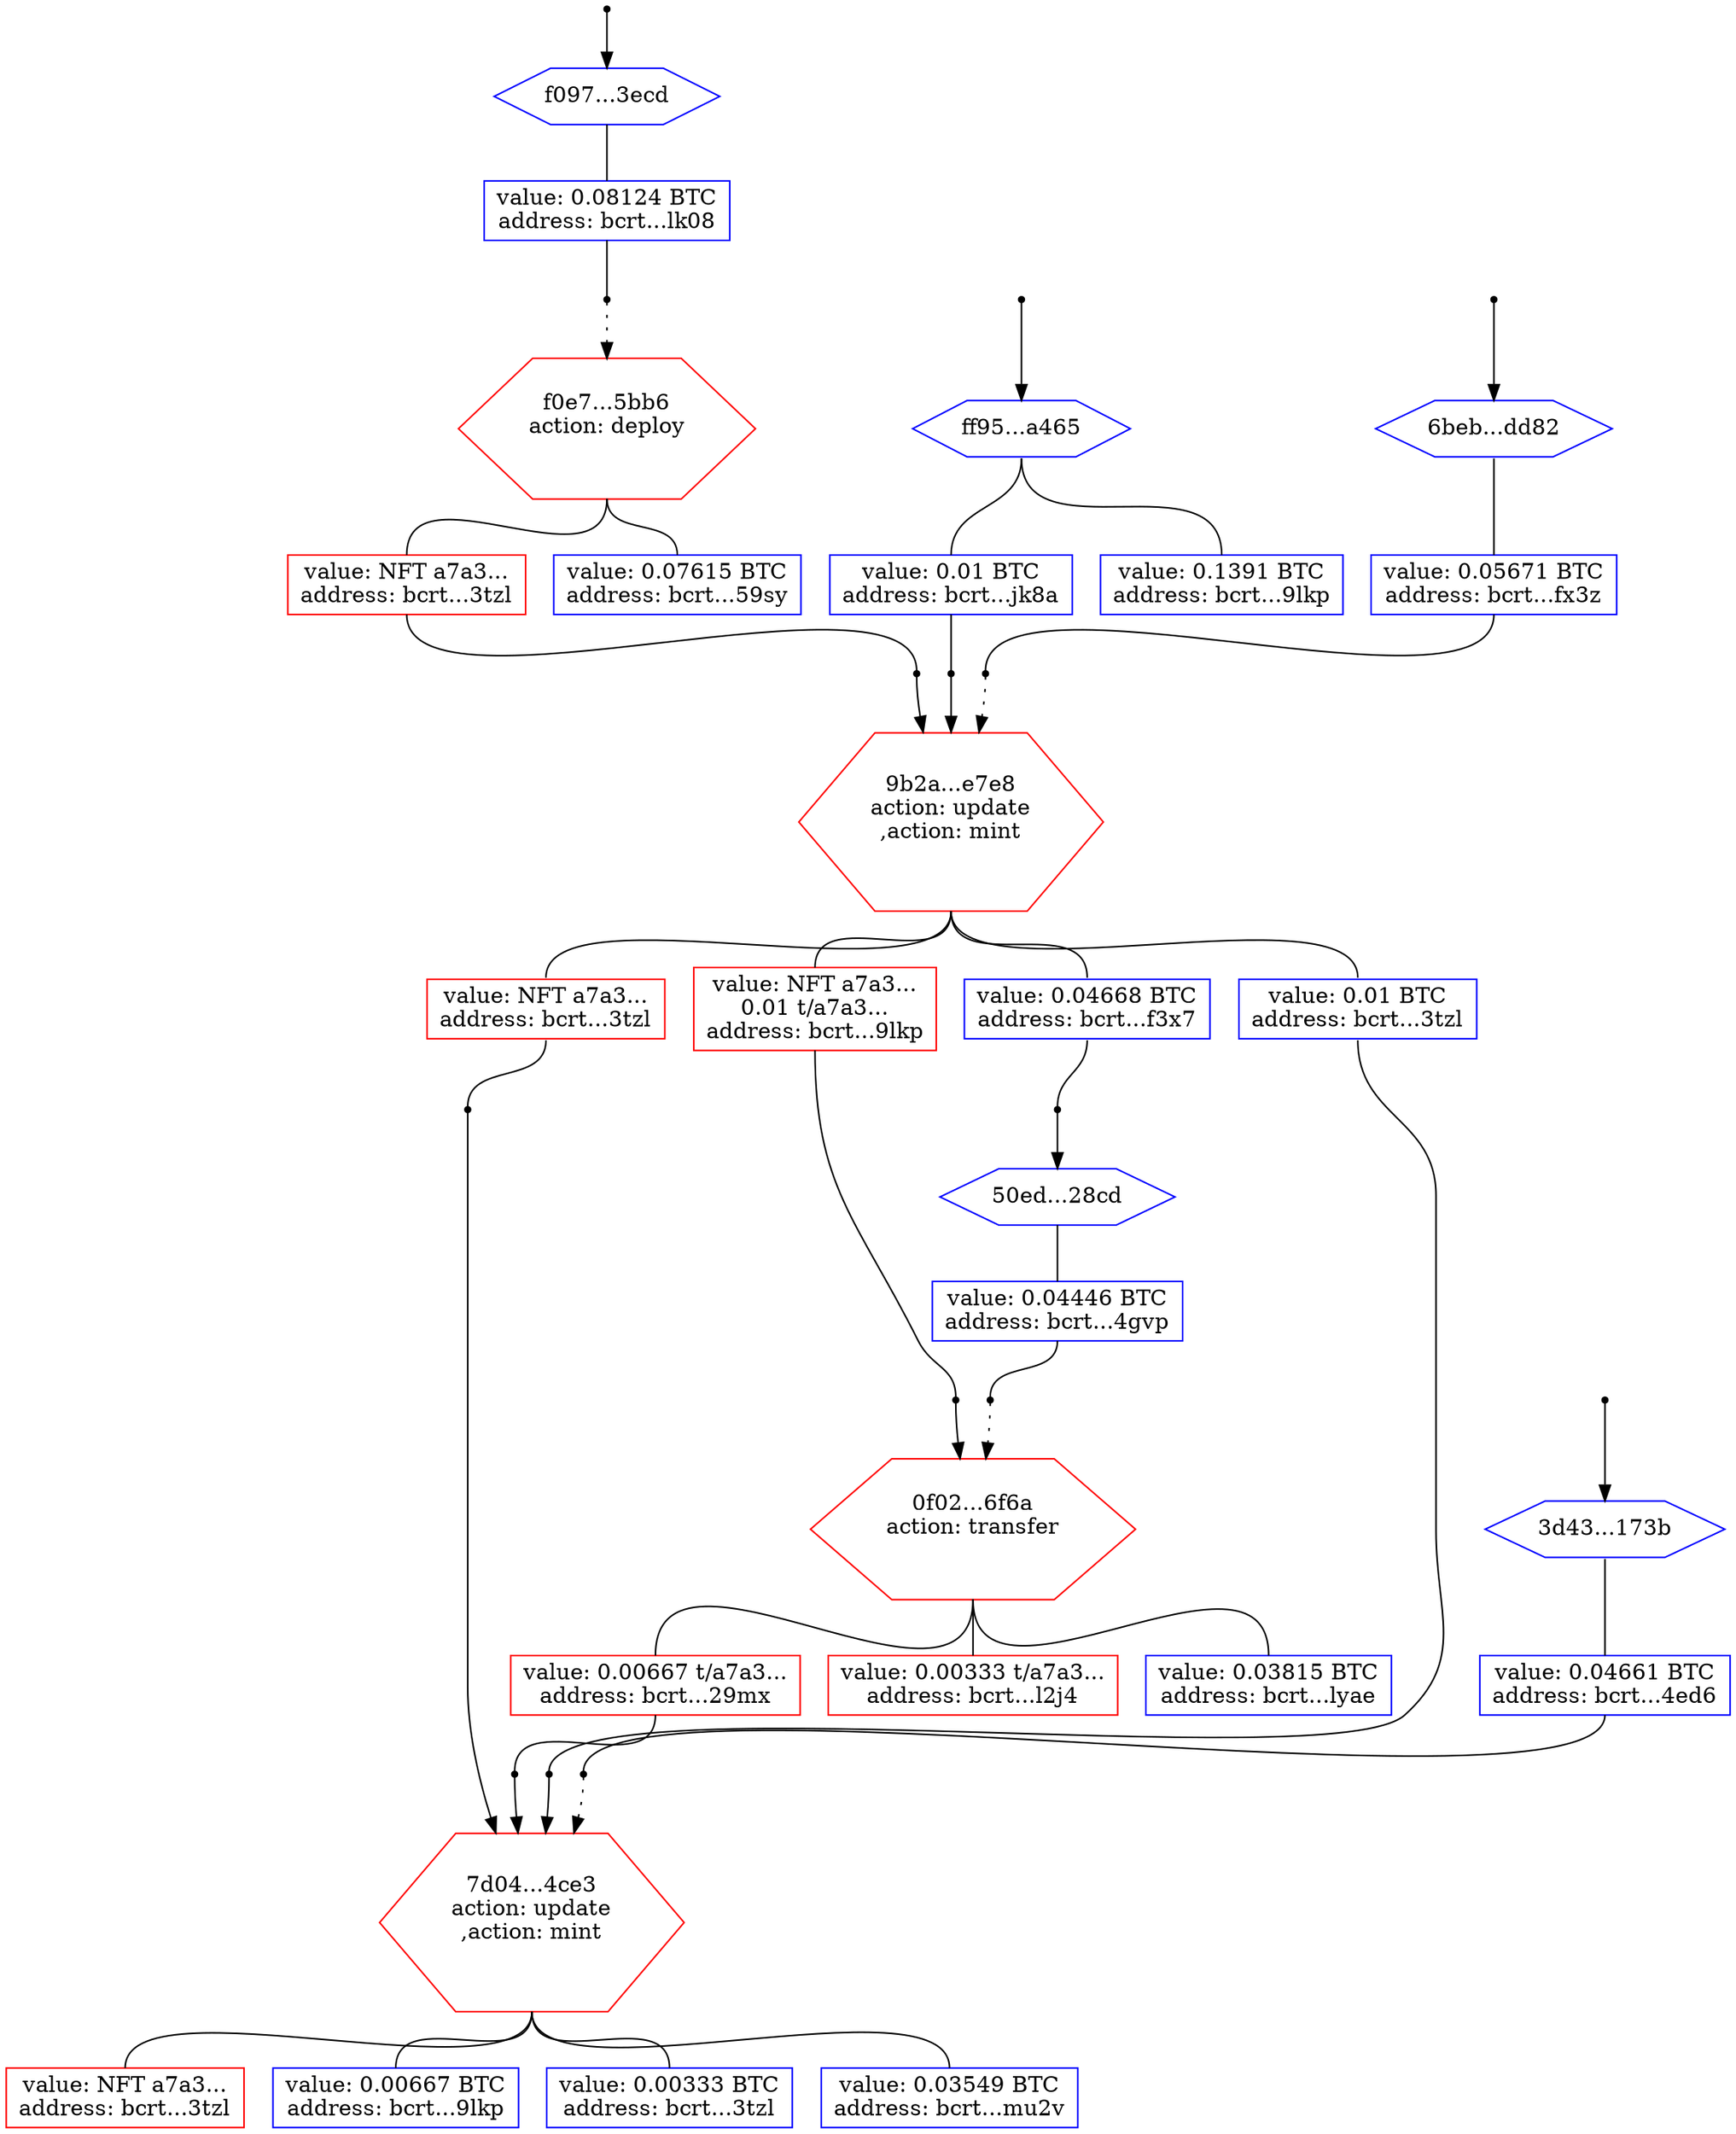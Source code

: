digraph {
"input-7d049c280bed0ad46fa28ea33d72247d0cd2c2e18111ac5d8d49e9ee7edc4ce3:0" [rank="min", shape="point" label=""]
"input-7d049c280bed0ad46fa28ea33d72247d0cd2c2e18111ac5d8d49e9ee7edc4ce3:0" -> "7d049c280bed0ad46fa28ea33d72247d0cd2c2e18111ac5d8d49e9ee7edc4ce3" [style="solid", rank="source", tailport="s", weight=1000000]
"input-7d049c280bed0ad46fa28ea33d72247d0cd2c2e18111ac5d8d49e9ee7edc4ce3:1" [rank="min", shape="point" label=""]
"input-7d049c280bed0ad46fa28ea33d72247d0cd2c2e18111ac5d8d49e9ee7edc4ce3:1" -> "7d049c280bed0ad46fa28ea33d72247d0cd2c2e18111ac5d8d49e9ee7edc4ce3" [style="solid", rank="source", tailport="s", weight=1000000]
"input-7d049c280bed0ad46fa28ea33d72247d0cd2c2e18111ac5d8d49e9ee7edc4ce3:2" [rank="min", shape="point" label=""]
"input-7d049c280bed0ad46fa28ea33d72247d0cd2c2e18111ac5d8d49e9ee7edc4ce3:2" -> "7d049c280bed0ad46fa28ea33d72247d0cd2c2e18111ac5d8d49e9ee7edc4ce3" [style="solid", rank="source", tailport="s", weight=1000000]
"input-7d049c280bed0ad46fa28ea33d72247d0cd2c2e18111ac5d8d49e9ee7edc4ce3:3" [rank="min", shape="point" label=""]
"input-7d049c280bed0ad46fa28ea33d72247d0cd2c2e18111ac5d8d49e9ee7edc4ce3:3" -> "7d049c280bed0ad46fa28ea33d72247d0cd2c2e18111ac5d8d49e9ee7edc4ce3" [style="dotted", rank="source", tailport="s", weight=1000000]
"7d049c280bed0ad46fa28ea33d72247d0cd2c2e18111ac5d8d49e9ee7edc4ce3" [shape="hexagon", color="red", ordering="in", rank="same", label=<7d04...4ce3<br/>action: update<br/>,action: mint<br/><br/>>, tooltip="", target="_blank", URL="https://mempool.space/tx/7d049c280bed0ad46fa28ea33d72247d0cd2c2e18111ac5d8d49e9ee7edc4ce3"]
"output-7d049c280bed0ad46fa28ea33d72247d0cd2c2e18111ac5d8d49e9ee7edc4ce3:0" [shape="box", color="red", rank="sink", label=<value: NFT a7a3...<br/>address: bcrt...3tzl>, tooltip="",  weight=1]
"7d049c280bed0ad46fa28ea33d72247d0cd2c2e18111ac5d8d49e9ee7edc4ce3" -> "output-7d049c280bed0ad46fa28ea33d72247d0cd2c2e18111ac5d8d49e9ee7edc4ce3:0" [style=solid, tailport="s", headport="n", weight=1000000, arrowhead="none"]
"output-7d049c280bed0ad46fa28ea33d72247d0cd2c2e18111ac5d8d49e9ee7edc4ce3:1" [shape="box", color="blue", rank="sink", label=<value: 0.00667 BTC<br/>address: bcrt...9lkp>, tooltip="",  weight=1]
"7d049c280bed0ad46fa28ea33d72247d0cd2c2e18111ac5d8d49e9ee7edc4ce3" -> "output-7d049c280bed0ad46fa28ea33d72247d0cd2c2e18111ac5d8d49e9ee7edc4ce3:1" [style=solid, tailport="s", headport="n", weight=1000000, arrowhead="none"]
"output-7d049c280bed0ad46fa28ea33d72247d0cd2c2e18111ac5d8d49e9ee7edc4ce3:2" [shape="box", color="blue", rank="sink", label=<value: 0.00333 BTC<br/>address: bcrt...3tzl>, tooltip="",  weight=1]
"7d049c280bed0ad46fa28ea33d72247d0cd2c2e18111ac5d8d49e9ee7edc4ce3" -> "output-7d049c280bed0ad46fa28ea33d72247d0cd2c2e18111ac5d8d49e9ee7edc4ce3:2" [style=solid, tailport="s", headport="n", weight=1000000, arrowhead="none"]
"output-7d049c280bed0ad46fa28ea33d72247d0cd2c2e18111ac5d8d49e9ee7edc4ce3:3" [shape="box", color="blue", rank="sink", label=<value: 0.03549 BTC<br/>address: bcrt...mu2v>, tooltip="",  weight=1]
"7d049c280bed0ad46fa28ea33d72247d0cd2c2e18111ac5d8d49e9ee7edc4ce3" -> "output-7d049c280bed0ad46fa28ea33d72247d0cd2c2e18111ac5d8d49e9ee7edc4ce3:3" [style=solid, tailport="s", headport="n", weight=1000000, arrowhead="none"]
"input-9b2a3e684523cddf10d6dc73def5084114788a8519dfe673d3569a25d6c7e7e8:0" [rank="min", shape="point" label=""]
"input-9b2a3e684523cddf10d6dc73def5084114788a8519dfe673d3569a25d6c7e7e8:0" -> "9b2a3e684523cddf10d6dc73def5084114788a8519dfe673d3569a25d6c7e7e8" [style="solid", rank="source", tailport="s", weight=1000000]
"input-9b2a3e684523cddf10d6dc73def5084114788a8519dfe673d3569a25d6c7e7e8:1" [rank="min", shape="point" label=""]
"input-9b2a3e684523cddf10d6dc73def5084114788a8519dfe673d3569a25d6c7e7e8:1" -> "9b2a3e684523cddf10d6dc73def5084114788a8519dfe673d3569a25d6c7e7e8" [style="solid", rank="source", tailport="s", weight=1000000]
"input-9b2a3e684523cddf10d6dc73def5084114788a8519dfe673d3569a25d6c7e7e8:2" [rank="min", shape="point" label=""]
"input-9b2a3e684523cddf10d6dc73def5084114788a8519dfe673d3569a25d6c7e7e8:2" -> "9b2a3e684523cddf10d6dc73def5084114788a8519dfe673d3569a25d6c7e7e8" [style="dotted", rank="source", tailport="s", weight=1000000]
"9b2a3e684523cddf10d6dc73def5084114788a8519dfe673d3569a25d6c7e7e8" [shape="hexagon", color="red", ordering="in", rank="same", label=<9b2a...e7e8<br/>action: update<br/>,action: mint<br/><br/>>, tooltip="", target="_blank", URL="https://mempool.space/tx/9b2a3e684523cddf10d6dc73def5084114788a8519dfe673d3569a25d6c7e7e8"]
"output-9b2a3e684523cddf10d6dc73def5084114788a8519dfe673d3569a25d6c7e7e8:0" [shape="box", color="red", rank="sink", label=<value: NFT a7a3...<br/>address: bcrt...3tzl>, tooltip="",  weight=1]
"9b2a3e684523cddf10d6dc73def5084114788a8519dfe673d3569a25d6c7e7e8" -> "output-9b2a3e684523cddf10d6dc73def5084114788a8519dfe673d3569a25d6c7e7e8:0" [style=solid, tailport="s", headport="n", weight=1000000, arrowhead="none"]
"output-9b2a3e684523cddf10d6dc73def5084114788a8519dfe673d3569a25d6c7e7e8:1" [shape="box", color="red", rank="sink", label=<value: NFT a7a3...<br/>0.01 t/a7a3...<br/>address: bcrt...9lkp>, tooltip="",  weight=1]
"9b2a3e684523cddf10d6dc73def5084114788a8519dfe673d3569a25d6c7e7e8" -> "output-9b2a3e684523cddf10d6dc73def5084114788a8519dfe673d3569a25d6c7e7e8:1" [style=solid, tailport="s", headport="n", weight=1000000, arrowhead="none"]
"output-9b2a3e684523cddf10d6dc73def5084114788a8519dfe673d3569a25d6c7e7e8:2" [shape="box", color="blue", rank="sink", label=<value: 0.01 BTC<br/>address: bcrt...3tzl>, tooltip="",  weight=1]
"9b2a3e684523cddf10d6dc73def5084114788a8519dfe673d3569a25d6c7e7e8" -> "output-9b2a3e684523cddf10d6dc73def5084114788a8519dfe673d3569a25d6c7e7e8:2" [style=solid, tailport="s", headport="n", weight=1000000, arrowhead="none"]
"output-9b2a3e684523cddf10d6dc73def5084114788a8519dfe673d3569a25d6c7e7e8:3" [shape="box", color="blue", rank="sink", label=<value: 0.04668 BTC<br/>address: bcrt...f3x7>, tooltip="",  weight=1]
"9b2a3e684523cddf10d6dc73def5084114788a8519dfe673d3569a25d6c7e7e8" -> "output-9b2a3e684523cddf10d6dc73def5084114788a8519dfe673d3569a25d6c7e7e8:3" [style=solid, tailport="s", headport="n", weight=1000000, arrowhead="none"]
"input-f0e7de0638638e7192e8225ddbc9c1fa90d1dcfd7181bc610f654887b2005bb6:0" [rank="min", shape="point" label=""]
"input-f0e7de0638638e7192e8225ddbc9c1fa90d1dcfd7181bc610f654887b2005bb6:0" -> "f0e7de0638638e7192e8225ddbc9c1fa90d1dcfd7181bc610f654887b2005bb6" [style="dotted", rank="source", tailport="s", weight=1000000]
"f0e7de0638638e7192e8225ddbc9c1fa90d1dcfd7181bc610f654887b2005bb6" [shape="hexagon", color="red", ordering="in", rank="same", label=<f0e7...5bb6<br/>action: deploy<br/><br/>>, tooltip="", target="_blank", URL="https://mempool.space/tx/f0e7de0638638e7192e8225ddbc9c1fa90d1dcfd7181bc610f654887b2005bb6"]
"output-f0e7de0638638e7192e8225ddbc9c1fa90d1dcfd7181bc610f654887b2005bb6:0" [shape="box", color="red", rank="sink", label=<value: NFT a7a3...<br/>address: bcrt...3tzl>, tooltip="",  weight=1]
"f0e7de0638638e7192e8225ddbc9c1fa90d1dcfd7181bc610f654887b2005bb6" -> "output-f0e7de0638638e7192e8225ddbc9c1fa90d1dcfd7181bc610f654887b2005bb6:0" [style=solid, tailport="s", headport="n", weight=1000000, arrowhead="none"]
"output-f0e7de0638638e7192e8225ddbc9c1fa90d1dcfd7181bc610f654887b2005bb6:1" [shape="box", color="blue", rank="sink", label=<value: 0.07615 BTC<br/>address: bcrt...59sy>, tooltip="",  weight=1]
"f0e7de0638638e7192e8225ddbc9c1fa90d1dcfd7181bc610f654887b2005bb6" -> "output-f0e7de0638638e7192e8225ddbc9c1fa90d1dcfd7181bc610f654887b2005bb6:1" [style=solid, tailport="s", headport="n", weight=1000000, arrowhead="none"]
"input-f09766419c4f656bcff8215a9c530f255b1cd57f36ab9b7437a86c80bd3b3ecd:0" [rank="min", shape="point" label=""]
"input-f09766419c4f656bcff8215a9c530f255b1cd57f36ab9b7437a86c80bd3b3ecd:0" -> "f09766419c4f656bcff8215a9c530f255b1cd57f36ab9b7437a86c80bd3b3ecd" [style="solid", rank="source", tailport="s", weight=1000000]
"f09766419c4f656bcff8215a9c530f255b1cd57f36ab9b7437a86c80bd3b3ecd" [shape="hexagon", color="blue", ordering="in", rank="same", label=<f097...3ecd<br/>>, tooltip="",  target="_blank", URL="https://mempool.space/tx/f09766419c4f656bcff8215a9c530f255b1cd57f36ab9b7437a86c80bd3b3ecd"]
"output-f09766419c4f656bcff8215a9c530f255b1cd57f36ab9b7437a86c80bd3b3ecd:0" [shape="box", color="blue", rank="sink", label=<value: 0.08124 BTC<br/>address: bcrt...lk08>, tooltip="",  weight=1]
"f09766419c4f656bcff8215a9c530f255b1cd57f36ab9b7437a86c80bd3b3ecd" -> "output-f09766419c4f656bcff8215a9c530f255b1cd57f36ab9b7437a86c80bd3b3ecd:0" [style=solid, tailport="s", headport="n", weight=1000000, arrowhead="none"]
"input-ff95f8d440b9db1617da469cd0c90f961d3f2681f441ffdeb50e8618eaa1a465:0" [rank="min", shape="point" label=""]
"input-ff95f8d440b9db1617da469cd0c90f961d3f2681f441ffdeb50e8618eaa1a465:0" -> "ff95f8d440b9db1617da469cd0c90f961d3f2681f441ffdeb50e8618eaa1a465" [style="solid", rank="source", tailport="s", weight=1000000]
"ff95f8d440b9db1617da469cd0c90f961d3f2681f441ffdeb50e8618eaa1a465" [shape="hexagon", color="blue", ordering="in", rank="same", label=<ff95...a465<br/>>, tooltip="",  target="_blank", URL="https://mempool.space/tx/ff95f8d440b9db1617da469cd0c90f961d3f2681f441ffdeb50e8618eaa1a465"]
"output-ff95f8d440b9db1617da469cd0c90f961d3f2681f441ffdeb50e8618eaa1a465:0" [shape="box", color="blue", rank="sink", label=<value: 0.1391 BTC<br/>address: bcrt...9lkp>, tooltip="",  weight=1]
"ff95f8d440b9db1617da469cd0c90f961d3f2681f441ffdeb50e8618eaa1a465" -> "output-ff95f8d440b9db1617da469cd0c90f961d3f2681f441ffdeb50e8618eaa1a465:0" [style=solid, tailport="s", headport="n", weight=1000000, arrowhead="none"]
"output-ff95f8d440b9db1617da469cd0c90f961d3f2681f441ffdeb50e8618eaa1a465:1" [shape="box", color="blue", rank="sink", label=<value: 0.01 BTC<br/>address: bcrt...jk8a>, tooltip="",  weight=1]
"ff95f8d440b9db1617da469cd0c90f961d3f2681f441ffdeb50e8618eaa1a465" -> "output-ff95f8d440b9db1617da469cd0c90f961d3f2681f441ffdeb50e8618eaa1a465:1" [style=solid, tailport="s", headport="n", weight=1000000, arrowhead="none"]
"input-6beb0195893e27af0135878cb1ea435f76e2d1fbc0db545be198500843a1dd82:0" [rank="min", shape="point" label=""]
"input-6beb0195893e27af0135878cb1ea435f76e2d1fbc0db545be198500843a1dd82:0" -> "6beb0195893e27af0135878cb1ea435f76e2d1fbc0db545be198500843a1dd82" [style="solid", rank="source", tailport="s", weight=1000000]
"6beb0195893e27af0135878cb1ea435f76e2d1fbc0db545be198500843a1dd82" [shape="hexagon", color="blue", ordering="in", rank="same", label=<6beb...dd82<br/>>, tooltip="",  target="_blank", URL="https://mempool.space/tx/6beb0195893e27af0135878cb1ea435f76e2d1fbc0db545be198500843a1dd82"]
"output-6beb0195893e27af0135878cb1ea435f76e2d1fbc0db545be198500843a1dd82:0" [shape="box", color="blue", rank="sink", label=<value: 0.05671 BTC<br/>address: bcrt...fx3z>, tooltip="",  weight=1]
"6beb0195893e27af0135878cb1ea435f76e2d1fbc0db545be198500843a1dd82" -> "output-6beb0195893e27af0135878cb1ea435f76e2d1fbc0db545be198500843a1dd82:0" [style=solid, tailport="s", headport="n", weight=1000000, arrowhead="none"]
"input-0f026c06ba1a1c3bce0a762021e50e9e31d23ce9b4f3d1fc7123bfdd79f96f6a:0" [rank="min", shape="point" label=""]
"input-0f026c06ba1a1c3bce0a762021e50e9e31d23ce9b4f3d1fc7123bfdd79f96f6a:0" -> "0f026c06ba1a1c3bce0a762021e50e9e31d23ce9b4f3d1fc7123bfdd79f96f6a" [style="solid", rank="source", tailport="s", weight=1000000]
"input-0f026c06ba1a1c3bce0a762021e50e9e31d23ce9b4f3d1fc7123bfdd79f96f6a:1" [rank="min", shape="point" label=""]
"input-0f026c06ba1a1c3bce0a762021e50e9e31d23ce9b4f3d1fc7123bfdd79f96f6a:1" -> "0f026c06ba1a1c3bce0a762021e50e9e31d23ce9b4f3d1fc7123bfdd79f96f6a" [style="dotted", rank="source", tailport="s", weight=1000000]
"0f026c06ba1a1c3bce0a762021e50e9e31d23ce9b4f3d1fc7123bfdd79f96f6a" [shape="hexagon", color="red", ordering="in", rank="same", label=<0f02...6f6a<br/>action: transfer<br/><br/>>, tooltip="", target="_blank", URL="https://mempool.space/tx/0f026c06ba1a1c3bce0a762021e50e9e31d23ce9b4f3d1fc7123bfdd79f96f6a"]
"output-0f026c06ba1a1c3bce0a762021e50e9e31d23ce9b4f3d1fc7123bfdd79f96f6a:0" [shape="box", color="red", rank="sink", label=<value: 0.00667 t/a7a3...<br/>address: bcrt...29mx>, tooltip="",  weight=1]
"0f026c06ba1a1c3bce0a762021e50e9e31d23ce9b4f3d1fc7123bfdd79f96f6a" -> "output-0f026c06ba1a1c3bce0a762021e50e9e31d23ce9b4f3d1fc7123bfdd79f96f6a:0" [style=solid, tailport="s", headport="n", weight=1000000, arrowhead="none"]
"output-0f026c06ba1a1c3bce0a762021e50e9e31d23ce9b4f3d1fc7123bfdd79f96f6a:1" [shape="box", color="red", rank="sink", label=<value: 0.00333 t/a7a3...<br/>address: bcrt...l2j4>, tooltip="",  weight=1]
"0f026c06ba1a1c3bce0a762021e50e9e31d23ce9b4f3d1fc7123bfdd79f96f6a" -> "output-0f026c06ba1a1c3bce0a762021e50e9e31d23ce9b4f3d1fc7123bfdd79f96f6a:1" [style=solid, tailport="s", headport="n", weight=1000000, arrowhead="none"]
"output-0f026c06ba1a1c3bce0a762021e50e9e31d23ce9b4f3d1fc7123bfdd79f96f6a:2" [shape="box", color="blue", rank="sink", label=<value: 0.03815 BTC<br/>address: bcrt...lyae>, tooltip="",  weight=1]
"0f026c06ba1a1c3bce0a762021e50e9e31d23ce9b4f3d1fc7123bfdd79f96f6a" -> "output-0f026c06ba1a1c3bce0a762021e50e9e31d23ce9b4f3d1fc7123bfdd79f96f6a:2" [style=solid, tailport="s", headport="n", weight=1000000, arrowhead="none"]
"input-50ed402ea80e9c5d28fd2dc0db91ca39b8a46bacfbbd87cebe9df6bf979d28cd:0" [rank="min", shape="point" label=""]
"input-50ed402ea80e9c5d28fd2dc0db91ca39b8a46bacfbbd87cebe9df6bf979d28cd:0" -> "50ed402ea80e9c5d28fd2dc0db91ca39b8a46bacfbbd87cebe9df6bf979d28cd" [style="solid", rank="source", tailport="s", weight=1000000]
"50ed402ea80e9c5d28fd2dc0db91ca39b8a46bacfbbd87cebe9df6bf979d28cd" [shape="hexagon", color="blue", ordering="in", rank="same", label=<50ed...28cd<br/>>, tooltip="",  target="_blank", URL="https://mempool.space/tx/50ed402ea80e9c5d28fd2dc0db91ca39b8a46bacfbbd87cebe9df6bf979d28cd"]
"output-50ed402ea80e9c5d28fd2dc0db91ca39b8a46bacfbbd87cebe9df6bf979d28cd:0" [shape="box", color="blue", rank="sink", label=<value: 0.04446 BTC<br/>address: bcrt...4gvp>, tooltip="",  weight=1]
"50ed402ea80e9c5d28fd2dc0db91ca39b8a46bacfbbd87cebe9df6bf979d28cd" -> "output-50ed402ea80e9c5d28fd2dc0db91ca39b8a46bacfbbd87cebe9df6bf979d28cd:0" [style=solid, tailport="s", headport="n", weight=1000000, arrowhead="none"]
"input-3d435dcf1ef41d170a9a357090a7af7989ece98cede24fefbd9fe6f5ae01173b:0" [rank="min", shape="point" label=""]
"input-3d435dcf1ef41d170a9a357090a7af7989ece98cede24fefbd9fe6f5ae01173b:0" -> "3d435dcf1ef41d170a9a357090a7af7989ece98cede24fefbd9fe6f5ae01173b" [style="solid", rank="source", tailport="s", weight=1000000]
"3d435dcf1ef41d170a9a357090a7af7989ece98cede24fefbd9fe6f5ae01173b" [shape="hexagon", color="blue", ordering="in", rank="same", label=<3d43...173b<br/>>, tooltip="",  target="_blank", URL="https://mempool.space/tx/3d435dcf1ef41d170a9a357090a7af7989ece98cede24fefbd9fe6f5ae01173b"]
"output-3d435dcf1ef41d170a9a357090a7af7989ece98cede24fefbd9fe6f5ae01173b:0" [shape="box", color="blue", rank="sink", label=<value: 0.04661 BTC<br/>address: bcrt...4ed6>, tooltip="",  weight=1]
"3d435dcf1ef41d170a9a357090a7af7989ece98cede24fefbd9fe6f5ae01173b" -> "output-3d435dcf1ef41d170a9a357090a7af7989ece98cede24fefbd9fe6f5ae01173b:0" [style=solid, tailport="s", headport="n", weight=1000000, arrowhead="none"]
"output-9b2a3e684523cddf10d6dc73def5084114788a8519dfe673d3569a25d6c7e7e8:0" -> "input-7d049c280bed0ad46fa28ea33d72247d0cd2c2e18111ac5d8d49e9ee7edc4ce3:0" [style="solid", tailport="s", headport="n", weight=1, arrowhead="none"]
"output-0f026c06ba1a1c3bce0a762021e50e9e31d23ce9b4f3d1fc7123bfdd79f96f6a:0" -> "input-7d049c280bed0ad46fa28ea33d72247d0cd2c2e18111ac5d8d49e9ee7edc4ce3:1" [style="solid", tailport="s", headport="n", weight=1, arrowhead="none"]
"output-9b2a3e684523cddf10d6dc73def5084114788a8519dfe673d3569a25d6c7e7e8:2" -> "input-7d049c280bed0ad46fa28ea33d72247d0cd2c2e18111ac5d8d49e9ee7edc4ce3:2" [style="solid", tailport="s", headport="n", weight=1, arrowhead="none"]
"output-3d435dcf1ef41d170a9a357090a7af7989ece98cede24fefbd9fe6f5ae01173b:0" -> "input-7d049c280bed0ad46fa28ea33d72247d0cd2c2e18111ac5d8d49e9ee7edc4ce3:3" [style="solid", tailport="s", headport="n", weight=1, arrowhead="none"]
"output-f0e7de0638638e7192e8225ddbc9c1fa90d1dcfd7181bc610f654887b2005bb6:0" -> "input-9b2a3e684523cddf10d6dc73def5084114788a8519dfe673d3569a25d6c7e7e8:0" [style="solid", tailport="s", headport="n", weight=1, arrowhead="none"]
"output-ff95f8d440b9db1617da469cd0c90f961d3f2681f441ffdeb50e8618eaa1a465:1" -> "input-9b2a3e684523cddf10d6dc73def5084114788a8519dfe673d3569a25d6c7e7e8:1" [style="solid", tailport="s", headport="n", weight=1, arrowhead="none"]
"output-6beb0195893e27af0135878cb1ea435f76e2d1fbc0db545be198500843a1dd82:0" -> "input-9b2a3e684523cddf10d6dc73def5084114788a8519dfe673d3569a25d6c7e7e8:2" [style="solid", tailport="s", headport="n", weight=1, arrowhead="none"]
"output-f09766419c4f656bcff8215a9c530f255b1cd57f36ab9b7437a86c80bd3b3ecd:0" -> "input-f0e7de0638638e7192e8225ddbc9c1fa90d1dcfd7181bc610f654887b2005bb6:0" [style="solid", tailport="s", headport="n", weight=1, arrowhead="none"]
"output-9b2a3e684523cddf10d6dc73def5084114788a8519dfe673d3569a25d6c7e7e8:1" -> "input-0f026c06ba1a1c3bce0a762021e50e9e31d23ce9b4f3d1fc7123bfdd79f96f6a:0" [style="solid", tailport="s", headport="n", weight=1, arrowhead="none"]
"output-50ed402ea80e9c5d28fd2dc0db91ca39b8a46bacfbbd87cebe9df6bf979d28cd:0" -> "input-0f026c06ba1a1c3bce0a762021e50e9e31d23ce9b4f3d1fc7123bfdd79f96f6a:1" [style="solid", tailport="s", headport="n", weight=1, arrowhead="none"]
"output-9b2a3e684523cddf10d6dc73def5084114788a8519dfe673d3569a25d6c7e7e8:3" -> "input-50ed402ea80e9c5d28fd2dc0db91ca39b8a46bacfbbd87cebe9df6bf979d28cd:0" [style="solid", tailport="s", headport="n", weight=1, arrowhead="none"]
}
